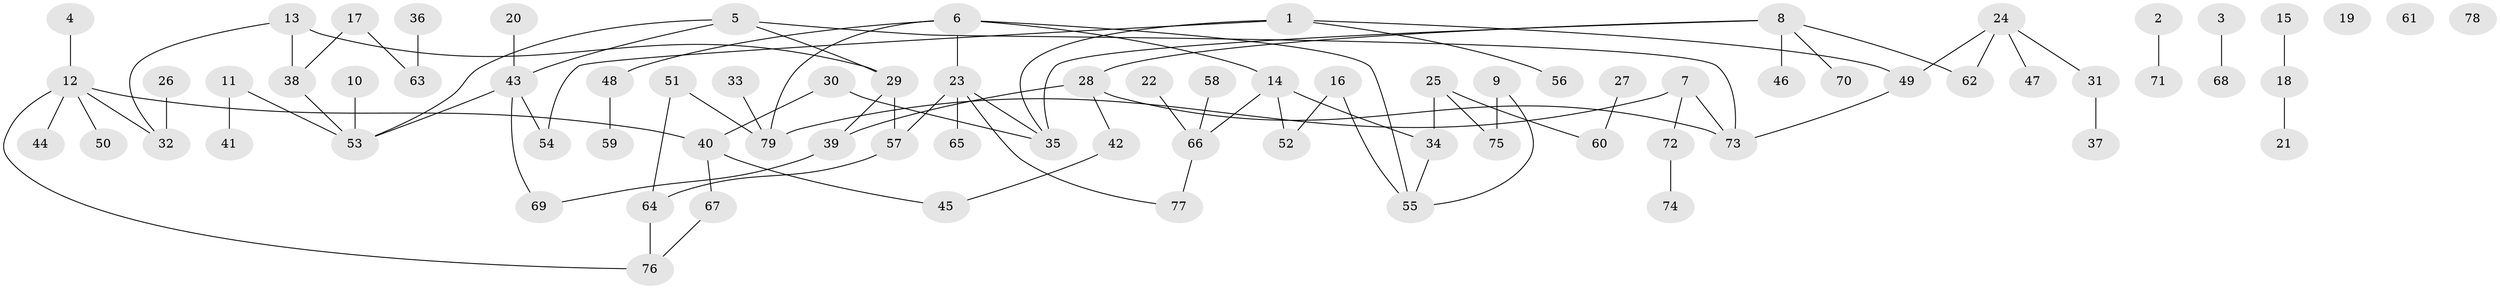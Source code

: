 // Generated by graph-tools (version 1.1) at 2025/33/03/09/25 02:33:32]
// undirected, 79 vertices, 90 edges
graph export_dot {
graph [start="1"]
  node [color=gray90,style=filled];
  1;
  2;
  3;
  4;
  5;
  6;
  7;
  8;
  9;
  10;
  11;
  12;
  13;
  14;
  15;
  16;
  17;
  18;
  19;
  20;
  21;
  22;
  23;
  24;
  25;
  26;
  27;
  28;
  29;
  30;
  31;
  32;
  33;
  34;
  35;
  36;
  37;
  38;
  39;
  40;
  41;
  42;
  43;
  44;
  45;
  46;
  47;
  48;
  49;
  50;
  51;
  52;
  53;
  54;
  55;
  56;
  57;
  58;
  59;
  60;
  61;
  62;
  63;
  64;
  65;
  66;
  67;
  68;
  69;
  70;
  71;
  72;
  73;
  74;
  75;
  76;
  77;
  78;
  79;
  1 -- 35;
  1 -- 49;
  1 -- 54;
  1 -- 56;
  2 -- 71;
  3 -- 68;
  4 -- 12;
  5 -- 29;
  5 -- 43;
  5 -- 53;
  5 -- 73;
  6 -- 14;
  6 -- 23;
  6 -- 48;
  6 -- 55;
  6 -- 79;
  7 -- 72;
  7 -- 73;
  7 -- 79;
  8 -- 28;
  8 -- 35;
  8 -- 46;
  8 -- 62;
  8 -- 70;
  9 -- 55;
  9 -- 75;
  10 -- 53;
  11 -- 41;
  11 -- 53;
  12 -- 32;
  12 -- 40;
  12 -- 44;
  12 -- 50;
  12 -- 76;
  13 -- 29;
  13 -- 32;
  13 -- 38;
  14 -- 34;
  14 -- 52;
  14 -- 66;
  15 -- 18;
  16 -- 52;
  16 -- 55;
  17 -- 38;
  17 -- 63;
  18 -- 21;
  20 -- 43;
  22 -- 66;
  23 -- 35;
  23 -- 57;
  23 -- 65;
  23 -- 77;
  24 -- 31;
  24 -- 47;
  24 -- 49;
  24 -- 62;
  25 -- 34;
  25 -- 60;
  25 -- 75;
  26 -- 32;
  27 -- 60;
  28 -- 39;
  28 -- 42;
  28 -- 73;
  29 -- 39;
  29 -- 57;
  30 -- 35;
  30 -- 40;
  31 -- 37;
  33 -- 79;
  34 -- 55;
  36 -- 63;
  38 -- 53;
  39 -- 69;
  40 -- 45;
  40 -- 67;
  42 -- 45;
  43 -- 53;
  43 -- 54;
  43 -- 69;
  48 -- 59;
  49 -- 73;
  51 -- 64;
  51 -- 79;
  57 -- 64;
  58 -- 66;
  64 -- 76;
  66 -- 77;
  67 -- 76;
  72 -- 74;
}

